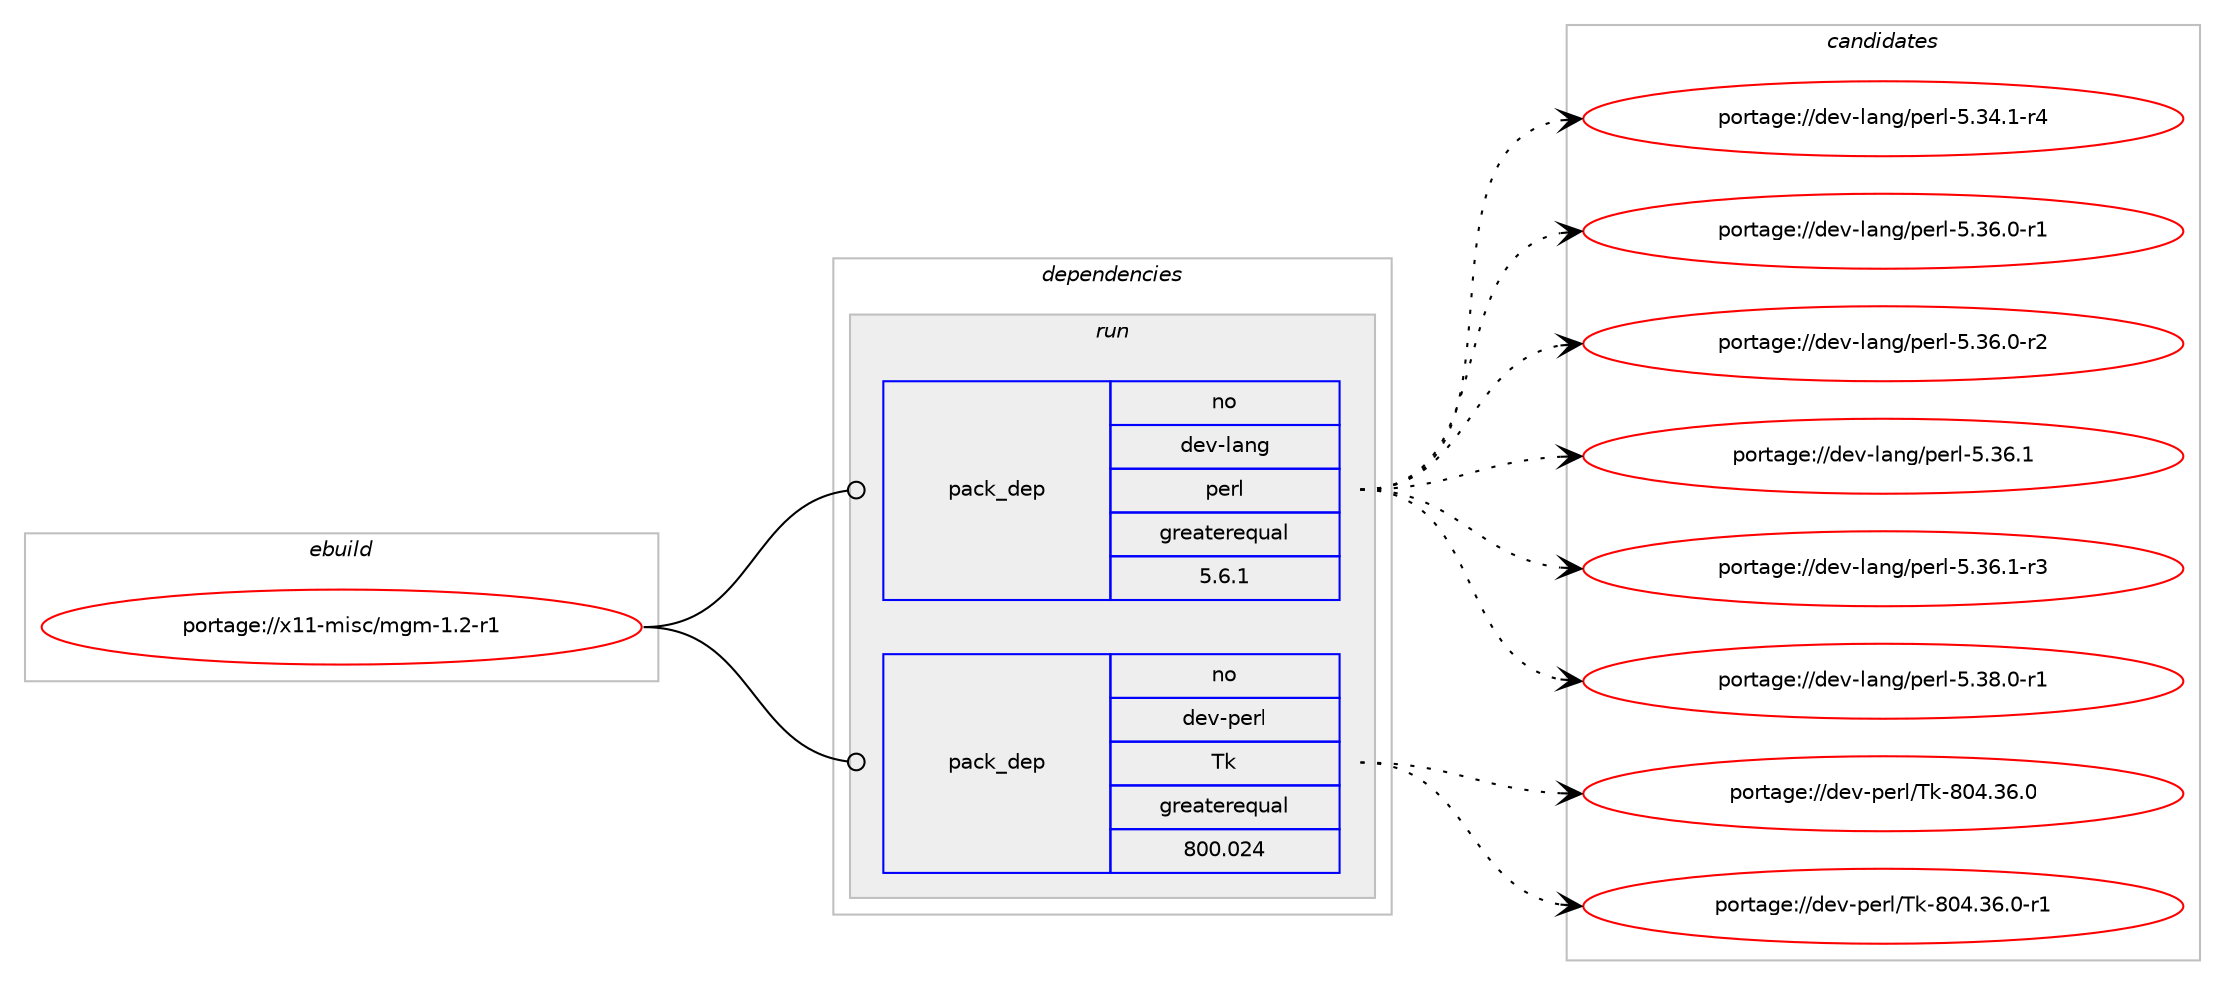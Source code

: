digraph prolog {

# *************
# Graph options
# *************

newrank=true;
concentrate=true;
compound=true;
graph [rankdir=LR,fontname=Helvetica,fontsize=10,ranksep=1.5];#, ranksep=2.5, nodesep=0.2];
edge  [arrowhead=vee];
node  [fontname=Helvetica,fontsize=10];

# **********
# The ebuild
# **********

subgraph cluster_leftcol {
color=gray;
rank=same;
label=<<i>ebuild</i>>;
id [label="portage://x11-misc/mgm-1.2-r1", color=red, width=4, href="../x11-misc/mgm-1.2-r1.svg"];
}

# ****************
# The dependencies
# ****************

subgraph cluster_midcol {
color=gray;
label=<<i>dependencies</i>>;
subgraph cluster_compile {
fillcolor="#eeeeee";
style=filled;
label=<<i>compile</i>>;
}
subgraph cluster_compileandrun {
fillcolor="#eeeeee";
style=filled;
label=<<i>compile and run</i>>;
}
subgraph cluster_run {
fillcolor="#eeeeee";
style=filled;
label=<<i>run</i>>;
subgraph pack563 {
dependency743 [label=<<TABLE BORDER="0" CELLBORDER="1" CELLSPACING="0" CELLPADDING="4" WIDTH="220"><TR><TD ROWSPAN="6" CELLPADDING="30">pack_dep</TD></TR><TR><TD WIDTH="110">no</TD></TR><TR><TD>dev-lang</TD></TR><TR><TD>perl</TD></TR><TR><TD>greaterequal</TD></TR><TR><TD>5.6.1</TD></TR></TABLE>>, shape=none, color=blue];
}
id:e -> dependency743:w [weight=20,style="solid",arrowhead="odot"];
subgraph pack564 {
dependency744 [label=<<TABLE BORDER="0" CELLBORDER="1" CELLSPACING="0" CELLPADDING="4" WIDTH="220"><TR><TD ROWSPAN="6" CELLPADDING="30">pack_dep</TD></TR><TR><TD WIDTH="110">no</TD></TR><TR><TD>dev-perl</TD></TR><TR><TD>Tk</TD></TR><TR><TD>greaterequal</TD></TR><TR><TD>800.024</TD></TR></TABLE>>, shape=none, color=blue];
}
id:e -> dependency744:w [weight=20,style="solid",arrowhead="odot"];
}
}

# **************
# The candidates
# **************

subgraph cluster_choices {
rank=same;
color=gray;
label=<<i>candidates</i>>;

subgraph choice563 {
color=black;
nodesep=1;
choice100101118451089711010347112101114108455346515246494511452 [label="portage://dev-lang/perl-5.34.1-r4", color=red, width=4,href="../dev-lang/perl-5.34.1-r4.svg"];
choice100101118451089711010347112101114108455346515446484511449 [label="portage://dev-lang/perl-5.36.0-r1", color=red, width=4,href="../dev-lang/perl-5.36.0-r1.svg"];
choice100101118451089711010347112101114108455346515446484511450 [label="portage://dev-lang/perl-5.36.0-r2", color=red, width=4,href="../dev-lang/perl-5.36.0-r2.svg"];
choice10010111845108971101034711210111410845534651544649 [label="portage://dev-lang/perl-5.36.1", color=red, width=4,href="../dev-lang/perl-5.36.1.svg"];
choice100101118451089711010347112101114108455346515446494511451 [label="portage://dev-lang/perl-5.36.1-r3", color=red, width=4,href="../dev-lang/perl-5.36.1-r3.svg"];
choice100101118451089711010347112101114108455346515646484511449 [label="portage://dev-lang/perl-5.38.0-r1", color=red, width=4,href="../dev-lang/perl-5.38.0-r1.svg"];
dependency743:e -> choice100101118451089711010347112101114108455346515246494511452:w [style=dotted,weight="100"];
dependency743:e -> choice100101118451089711010347112101114108455346515446484511449:w [style=dotted,weight="100"];
dependency743:e -> choice100101118451089711010347112101114108455346515446484511450:w [style=dotted,weight="100"];
dependency743:e -> choice10010111845108971101034711210111410845534651544649:w [style=dotted,weight="100"];
dependency743:e -> choice100101118451089711010347112101114108455346515446494511451:w [style=dotted,weight="100"];
dependency743:e -> choice100101118451089711010347112101114108455346515646484511449:w [style=dotted,weight="100"];
}
subgraph choice564 {
color=black;
nodesep=1;
choice100101118451121011141084784107455648524651544648 [label="portage://dev-perl/Tk-804.36.0", color=red, width=4,href="../dev-perl/Tk-804.36.0.svg"];
choice1001011184511210111410847841074556485246515446484511449 [label="portage://dev-perl/Tk-804.36.0-r1", color=red, width=4,href="../dev-perl/Tk-804.36.0-r1.svg"];
dependency744:e -> choice100101118451121011141084784107455648524651544648:w [style=dotted,weight="100"];
dependency744:e -> choice1001011184511210111410847841074556485246515446484511449:w [style=dotted,weight="100"];
}
}

}
